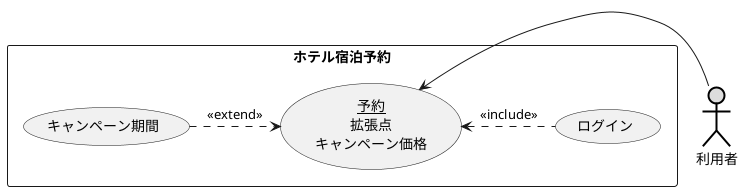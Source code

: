 @startuml 2-4
    actor 利用者  #DDDDDD;line:black;line.bold;
    rectangle ホテル宿泊予約{
    usecase ログイン
    usecase キャンペーン期間
    usecase (<u>予約</u>\n拡張点\nキャンペーン価格) as input
    }
    input <. ログイン : <<include>>
    利用者 -> input
    キャンペーン期間 .> (input) : <<extend>>
@enduml